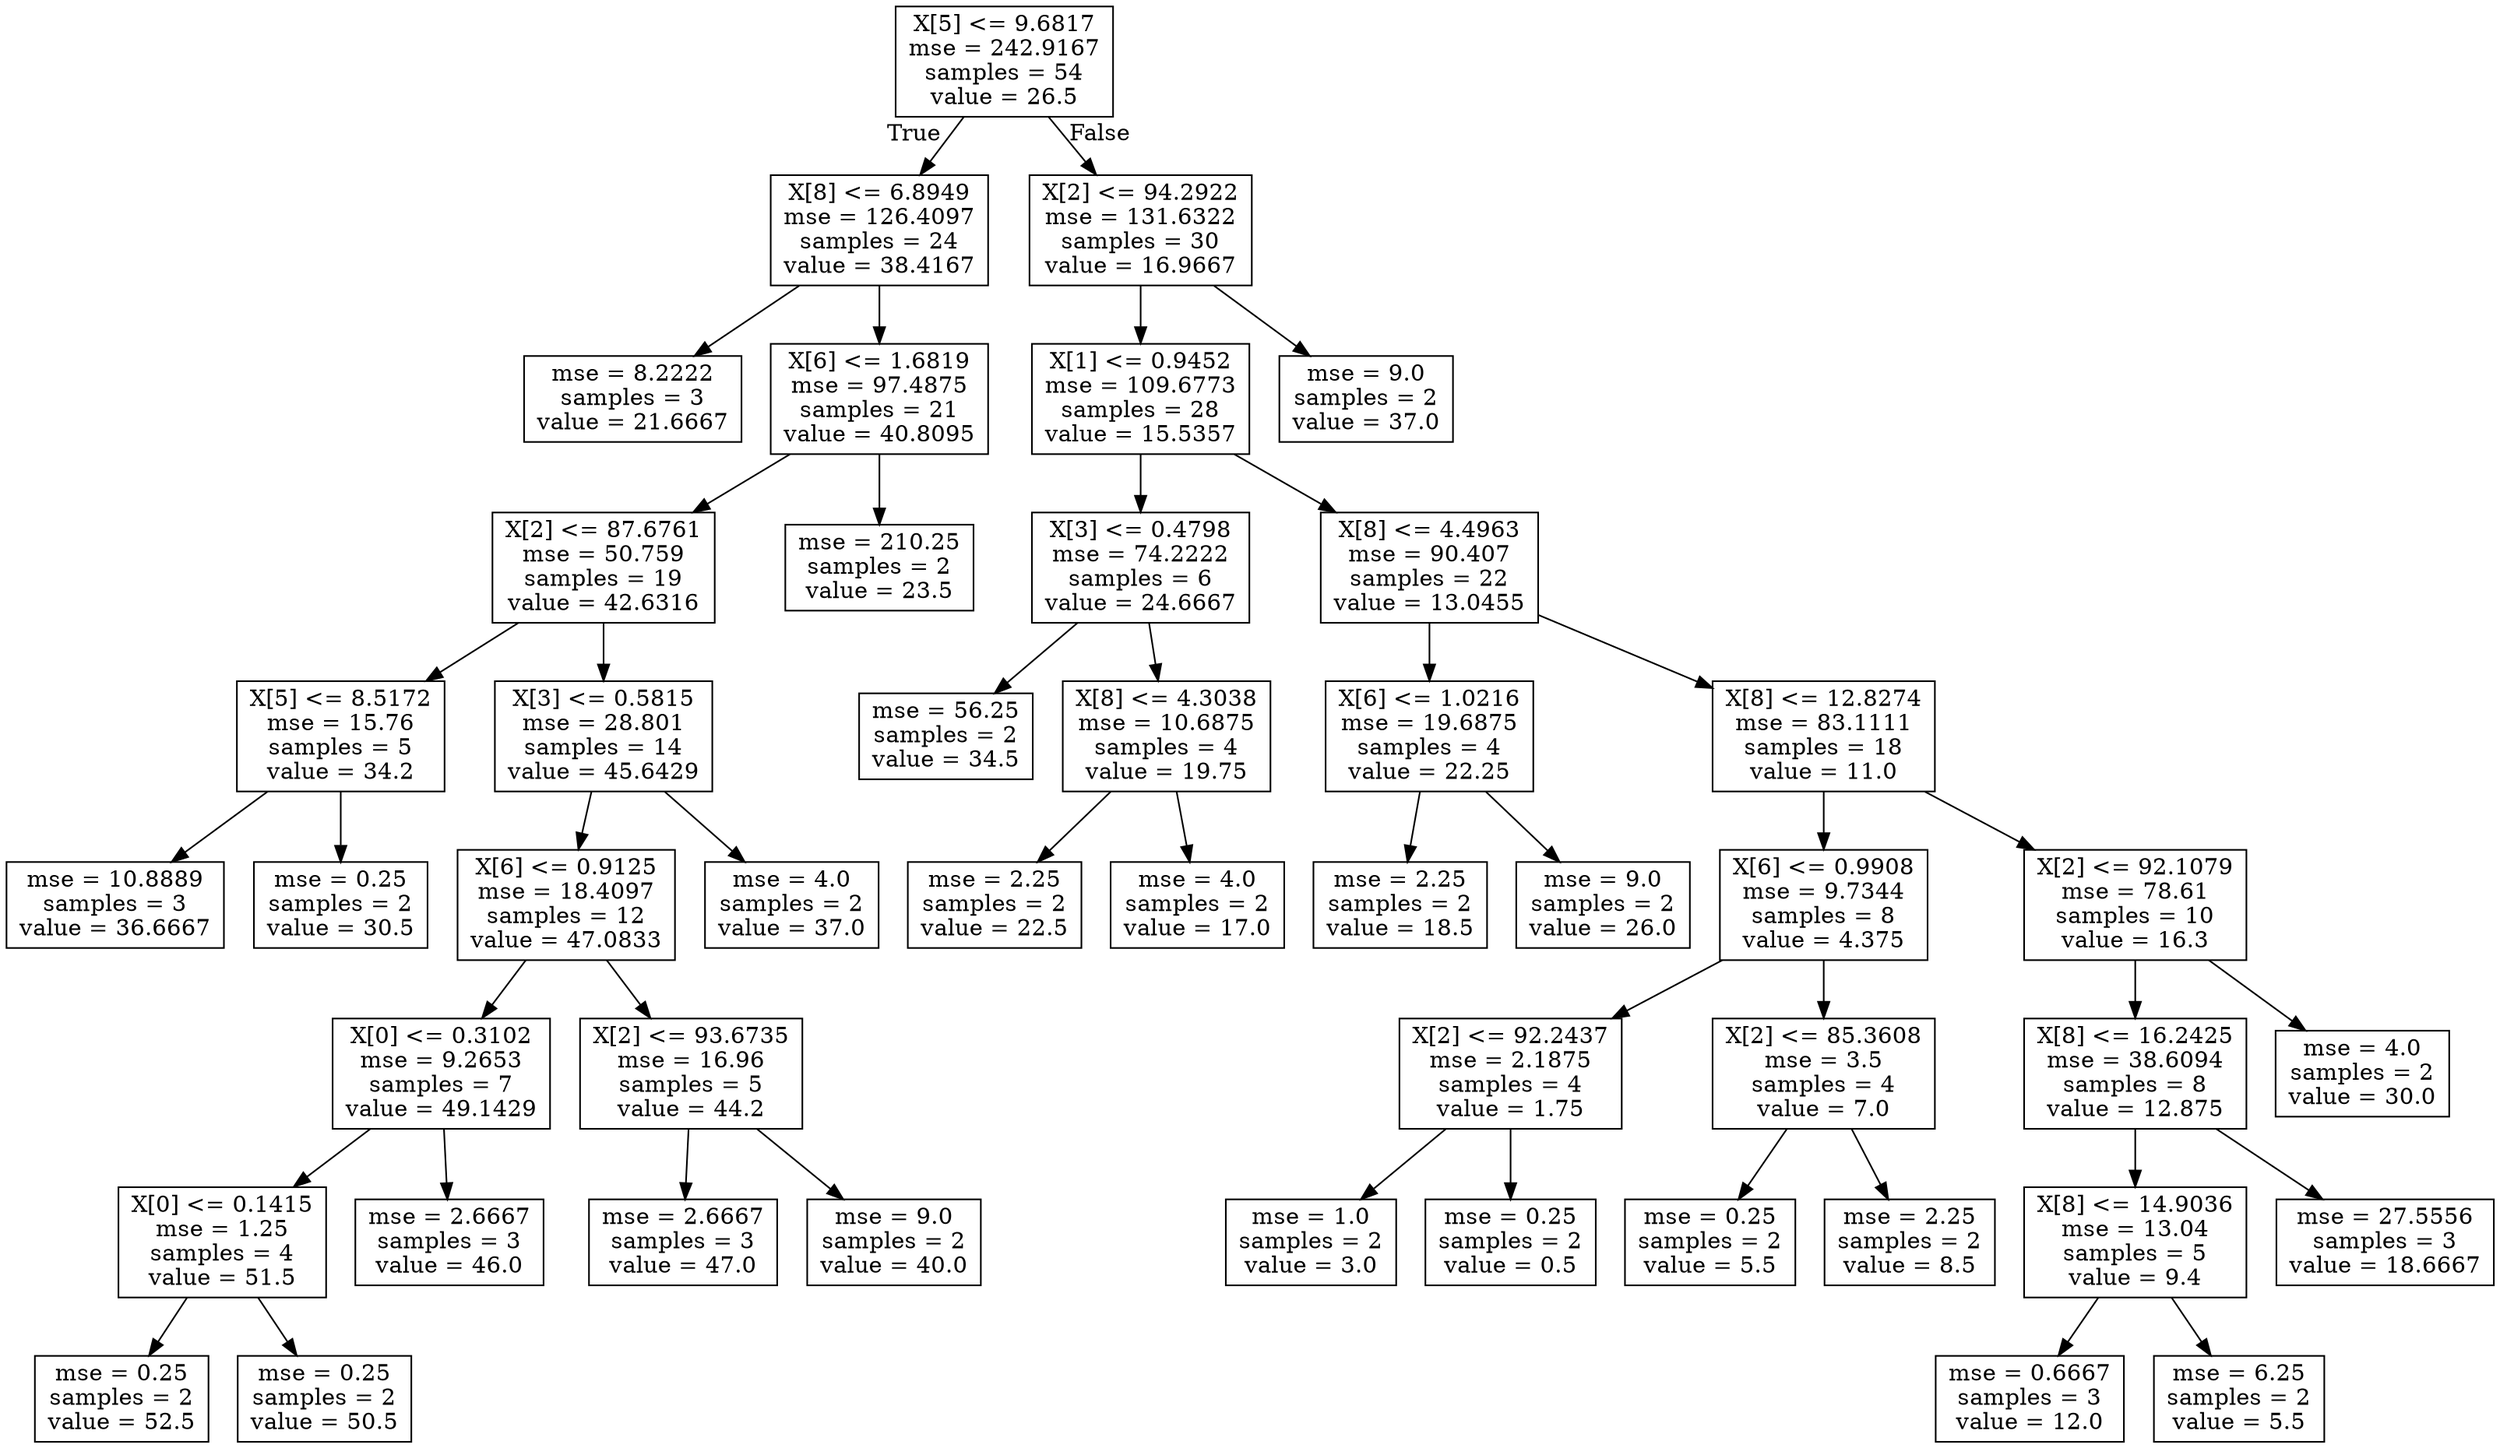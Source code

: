 digraph Tree {
node [shape=box] ;
0 [label="X[5] <= 9.6817\nmse = 242.9167\nsamples = 54\nvalue = 26.5"] ;
1 [label="X[8] <= 6.8949\nmse = 126.4097\nsamples = 24\nvalue = 38.4167"] ;
0 -> 1 [labeldistance=2.5, labelangle=45, headlabel="True"] ;
2 [label="mse = 8.2222\nsamples = 3\nvalue = 21.6667"] ;
1 -> 2 ;
3 [label="X[6] <= 1.6819\nmse = 97.4875\nsamples = 21\nvalue = 40.8095"] ;
1 -> 3 ;
4 [label="X[2] <= 87.6761\nmse = 50.759\nsamples = 19\nvalue = 42.6316"] ;
3 -> 4 ;
5 [label="X[5] <= 8.5172\nmse = 15.76\nsamples = 5\nvalue = 34.2"] ;
4 -> 5 ;
6 [label="mse = 10.8889\nsamples = 3\nvalue = 36.6667"] ;
5 -> 6 ;
7 [label="mse = 0.25\nsamples = 2\nvalue = 30.5"] ;
5 -> 7 ;
8 [label="X[3] <= 0.5815\nmse = 28.801\nsamples = 14\nvalue = 45.6429"] ;
4 -> 8 ;
9 [label="X[6] <= 0.9125\nmse = 18.4097\nsamples = 12\nvalue = 47.0833"] ;
8 -> 9 ;
10 [label="X[0] <= 0.3102\nmse = 9.2653\nsamples = 7\nvalue = 49.1429"] ;
9 -> 10 ;
11 [label="X[0] <= 0.1415\nmse = 1.25\nsamples = 4\nvalue = 51.5"] ;
10 -> 11 ;
12 [label="mse = 0.25\nsamples = 2\nvalue = 52.5"] ;
11 -> 12 ;
13 [label="mse = 0.25\nsamples = 2\nvalue = 50.5"] ;
11 -> 13 ;
14 [label="mse = 2.6667\nsamples = 3\nvalue = 46.0"] ;
10 -> 14 ;
15 [label="X[2] <= 93.6735\nmse = 16.96\nsamples = 5\nvalue = 44.2"] ;
9 -> 15 ;
16 [label="mse = 2.6667\nsamples = 3\nvalue = 47.0"] ;
15 -> 16 ;
17 [label="mse = 9.0\nsamples = 2\nvalue = 40.0"] ;
15 -> 17 ;
18 [label="mse = 4.0\nsamples = 2\nvalue = 37.0"] ;
8 -> 18 ;
19 [label="mse = 210.25\nsamples = 2\nvalue = 23.5"] ;
3 -> 19 ;
20 [label="X[2] <= 94.2922\nmse = 131.6322\nsamples = 30\nvalue = 16.9667"] ;
0 -> 20 [labeldistance=2.5, labelangle=-45, headlabel="False"] ;
21 [label="X[1] <= 0.9452\nmse = 109.6773\nsamples = 28\nvalue = 15.5357"] ;
20 -> 21 ;
22 [label="X[3] <= 0.4798\nmse = 74.2222\nsamples = 6\nvalue = 24.6667"] ;
21 -> 22 ;
23 [label="mse = 56.25\nsamples = 2\nvalue = 34.5"] ;
22 -> 23 ;
24 [label="X[8] <= 4.3038\nmse = 10.6875\nsamples = 4\nvalue = 19.75"] ;
22 -> 24 ;
25 [label="mse = 2.25\nsamples = 2\nvalue = 22.5"] ;
24 -> 25 ;
26 [label="mse = 4.0\nsamples = 2\nvalue = 17.0"] ;
24 -> 26 ;
27 [label="X[8] <= 4.4963\nmse = 90.407\nsamples = 22\nvalue = 13.0455"] ;
21 -> 27 ;
28 [label="X[6] <= 1.0216\nmse = 19.6875\nsamples = 4\nvalue = 22.25"] ;
27 -> 28 ;
29 [label="mse = 2.25\nsamples = 2\nvalue = 18.5"] ;
28 -> 29 ;
30 [label="mse = 9.0\nsamples = 2\nvalue = 26.0"] ;
28 -> 30 ;
31 [label="X[8] <= 12.8274\nmse = 83.1111\nsamples = 18\nvalue = 11.0"] ;
27 -> 31 ;
32 [label="X[6] <= 0.9908\nmse = 9.7344\nsamples = 8\nvalue = 4.375"] ;
31 -> 32 ;
33 [label="X[2] <= 92.2437\nmse = 2.1875\nsamples = 4\nvalue = 1.75"] ;
32 -> 33 ;
34 [label="mse = 1.0\nsamples = 2\nvalue = 3.0"] ;
33 -> 34 ;
35 [label="mse = 0.25\nsamples = 2\nvalue = 0.5"] ;
33 -> 35 ;
36 [label="X[2] <= 85.3608\nmse = 3.5\nsamples = 4\nvalue = 7.0"] ;
32 -> 36 ;
37 [label="mse = 0.25\nsamples = 2\nvalue = 5.5"] ;
36 -> 37 ;
38 [label="mse = 2.25\nsamples = 2\nvalue = 8.5"] ;
36 -> 38 ;
39 [label="X[2] <= 92.1079\nmse = 78.61\nsamples = 10\nvalue = 16.3"] ;
31 -> 39 ;
40 [label="X[8] <= 16.2425\nmse = 38.6094\nsamples = 8\nvalue = 12.875"] ;
39 -> 40 ;
41 [label="X[8] <= 14.9036\nmse = 13.04\nsamples = 5\nvalue = 9.4"] ;
40 -> 41 ;
42 [label="mse = 0.6667\nsamples = 3\nvalue = 12.0"] ;
41 -> 42 ;
43 [label="mse = 6.25\nsamples = 2\nvalue = 5.5"] ;
41 -> 43 ;
44 [label="mse = 27.5556\nsamples = 3\nvalue = 18.6667"] ;
40 -> 44 ;
45 [label="mse = 4.0\nsamples = 2\nvalue = 30.0"] ;
39 -> 45 ;
46 [label="mse = 9.0\nsamples = 2\nvalue = 37.0"] ;
20 -> 46 ;
}